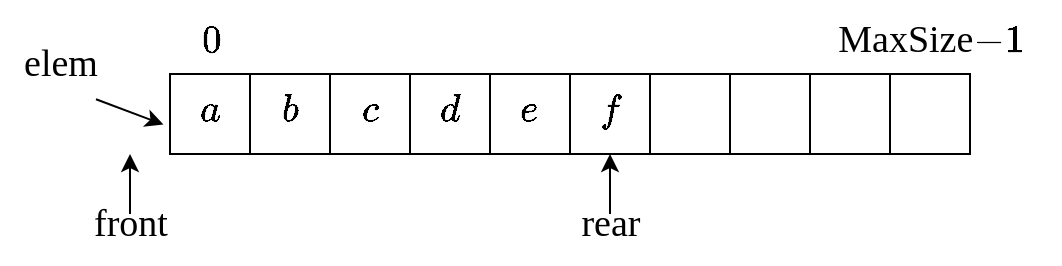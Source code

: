 <mxfile>
    <diagram id="TXBD-LZY1iGdPi2Dcbin" name="第 1 页">
        <mxGraphModel dx="793" dy="516" grid="1" gridSize="10" guides="1" tooltips="1" connect="1" arrows="1" fold="1" page="1" pageScale="1" pageWidth="827" pageHeight="1169" math="1" shadow="0">
            <root>
                <mxCell id="0"/>
                <mxCell id="1" parent="0"/>
                <mxCell id="2" value="\(a\)" style="rounded=0;whiteSpace=wrap;html=1;fontSize=19;fontFamily=Times New Roman;verticalAlign=top;horizontal=1;" parent="1" vertex="1">
                    <mxGeometry x="240" y="280" width="40" height="40" as="geometry"/>
                </mxCell>
                <mxCell id="3" value="\(b\)" style="rounded=0;whiteSpace=wrap;html=1;fontSize=19;fontFamily=Times New Roman;verticalAlign=top;horizontal=1;" parent="1" vertex="1">
                    <mxGeometry x="280" y="280" width="40" height="40" as="geometry"/>
                </mxCell>
                <mxCell id="4" value="\(c\)" style="rounded=0;whiteSpace=wrap;html=1;fontSize=19;fontFamily=Times New Roman;verticalAlign=top;horizontal=1;" parent="1" vertex="1">
                    <mxGeometry x="320" y="280" width="40" height="40" as="geometry"/>
                </mxCell>
                <mxCell id="5" value="\(d\)" style="rounded=0;whiteSpace=wrap;html=1;fontSize=19;fontFamily=Times New Roman;verticalAlign=top;horizontal=1;" parent="1" vertex="1">
                    <mxGeometry x="360" y="280" width="40" height="40" as="geometry"/>
                </mxCell>
                <mxCell id="6" value="\(e\)" style="rounded=0;whiteSpace=wrap;html=1;fontSize=19;fontFamily=Times New Roman;verticalAlign=top;horizontal=1;" parent="1" vertex="1">
                    <mxGeometry x="400" y="280" width="40" height="40" as="geometry"/>
                </mxCell>
                <mxCell id="7" value="\(f\)" style="rounded=0;whiteSpace=wrap;html=1;fontSize=19;fontFamily=Times New Roman;verticalAlign=top;horizontal=1;" parent="1" vertex="1">
                    <mxGeometry x="440" y="280" width="40" height="40" as="geometry"/>
                </mxCell>
                <mxCell id="8" value="" style="rounded=0;whiteSpace=wrap;html=1;fontSize=19;fontFamily=Times New Roman;verticalAlign=top;horizontal=1;" parent="1" vertex="1">
                    <mxGeometry x="480" y="280" width="40" height="40" as="geometry"/>
                </mxCell>
                <mxCell id="9" value="" style="rounded=0;whiteSpace=wrap;html=1;fontSize=19;fontFamily=Times New Roman;verticalAlign=top;horizontal=1;" parent="1" vertex="1">
                    <mxGeometry x="520" y="280" width="40" height="40" as="geometry"/>
                </mxCell>
                <mxCell id="10" value="" style="rounded=0;whiteSpace=wrap;html=1;fontSize=19;fontFamily=Times New Roman;verticalAlign=top;horizontal=1;" parent="1" vertex="1">
                    <mxGeometry x="560" y="280" width="40" height="40" as="geometry"/>
                </mxCell>
                <mxCell id="11" value="" style="rounded=0;whiteSpace=wrap;html=1;fontSize=19;fontFamily=Times New Roman;verticalAlign=top;horizontal=1;" parent="1" vertex="1">
                    <mxGeometry x="600" y="280" width="40" height="40" as="geometry"/>
                </mxCell>
                <mxCell id="IVFaFTObQ1elEo1e6XH0-25" value="&lt;font style=&quot;font-size: 19px;&quot;&gt;\(0\)&lt;/font&gt;" style="text;html=1;align=center;verticalAlign=middle;resizable=0;points=[];autosize=1;strokeColor=none;fillColor=none;fontSize=19;fontFamily=Times New Roman;" parent="1" vertex="1">
                    <mxGeometry x="230" y="243" width="60" height="40" as="geometry"/>
                </mxCell>
                <mxCell id="IVFaFTObQ1elEo1e6XH0-26" value="&lt;font style=&quot;font-size: 19px;&quot;&gt;MaxSize\(-1\)&lt;/font&gt;" style="text;html=1;align=center;verticalAlign=middle;resizable=0;points=[];autosize=1;strokeColor=none;fillColor=none;fontSize=19;fontFamily=Times New Roman;" parent="1" vertex="1">
                    <mxGeometry x="555" y="243" width="130" height="40" as="geometry"/>
                </mxCell>
                <mxCell id="IVFaFTObQ1elEo1e6XH0-27" value="" style="endArrow=classic;html=1;rounded=0;entryX=-0.082;entryY=0.632;entryDx=0;entryDy=0;entryPerimeter=0;exitX=0.8;exitY=0.94;exitDx=0;exitDy=0;exitPerimeter=0;fontSize=19;fontFamily=Times New Roman;" parent="1" source="IVFaFTObQ1elEo1e6XH0-33" target="2" edge="1">
                    <mxGeometry width="50" height="50" relative="1" as="geometry">
                        <mxPoint x="250" y="350" as="sourcePoint"/>
                        <mxPoint x="270" y="320" as="targetPoint"/>
                        <Array as="points"/>
                    </mxGeometry>
                </mxCell>
                <mxCell id="IVFaFTObQ1elEo1e6XH0-33" value="&lt;font style=&quot;font-size: 19px;&quot;&gt;&lt;font style=&quot;font-size: 19px;&quot;&gt;elem&lt;/font&gt;&lt;br style=&quot;font-size: 19px;&quot;&gt;&lt;/font&gt;" style="text;html=1;align=center;verticalAlign=middle;resizable=0;points=[];autosize=1;strokeColor=none;fillColor=none;fontSize=19;fontFamily=Times New Roman;" parent="1" vertex="1">
                    <mxGeometry x="155" y="255" width="60" height="40" as="geometry"/>
                </mxCell>
                <mxCell id="IVFaFTObQ1elEo1e6XH0-34" value="" style="endArrow=classic;html=1;rounded=0;fontSize=19;fontFamily=Times New Roman;" parent="1" edge="1">
                    <mxGeometry width="50" height="50" relative="1" as="geometry">
                        <mxPoint x="460" y="350" as="sourcePoint"/>
                        <mxPoint x="460" y="320" as="targetPoint"/>
                    </mxGeometry>
                </mxCell>
                <mxCell id="IVFaFTObQ1elEo1e6XH0-35" value="&lt;font style=&quot;font-size: 19px;&quot;&gt;rear&lt;/font&gt;" style="text;html=1;align=center;verticalAlign=middle;resizable=0;points=[];autosize=1;strokeColor=none;fillColor=none;fontSize=19;fontFamily=Times New Roman;" parent="1" vertex="1">
                    <mxGeometry x="435" y="335" width="50" height="40" as="geometry"/>
                </mxCell>
                <mxCell id="Mip8C-VVgnY4NwRnGFyO-13" value="" style="endArrow=classic;html=1;rounded=0;fontSize=19;fontFamily=Times New Roman;" parent="1" edge="1">
                    <mxGeometry width="50" height="50" relative="1" as="geometry">
                        <mxPoint x="220" y="350" as="sourcePoint"/>
                        <mxPoint x="220" y="320" as="targetPoint"/>
                    </mxGeometry>
                </mxCell>
                <mxCell id="Mip8C-VVgnY4NwRnGFyO-14" value="&lt;font style=&quot;font-size: 19px;&quot;&gt;front&lt;/font&gt;" style="text;html=1;align=center;verticalAlign=middle;resizable=0;points=[];autosize=1;strokeColor=none;fillColor=none;fontSize=19;fontFamily=Times New Roman;" parent="1" vertex="1">
                    <mxGeometry x="190" y="335" width="60" height="40" as="geometry"/>
                </mxCell>
            </root>
        </mxGraphModel>
    </diagram>
</mxfile>